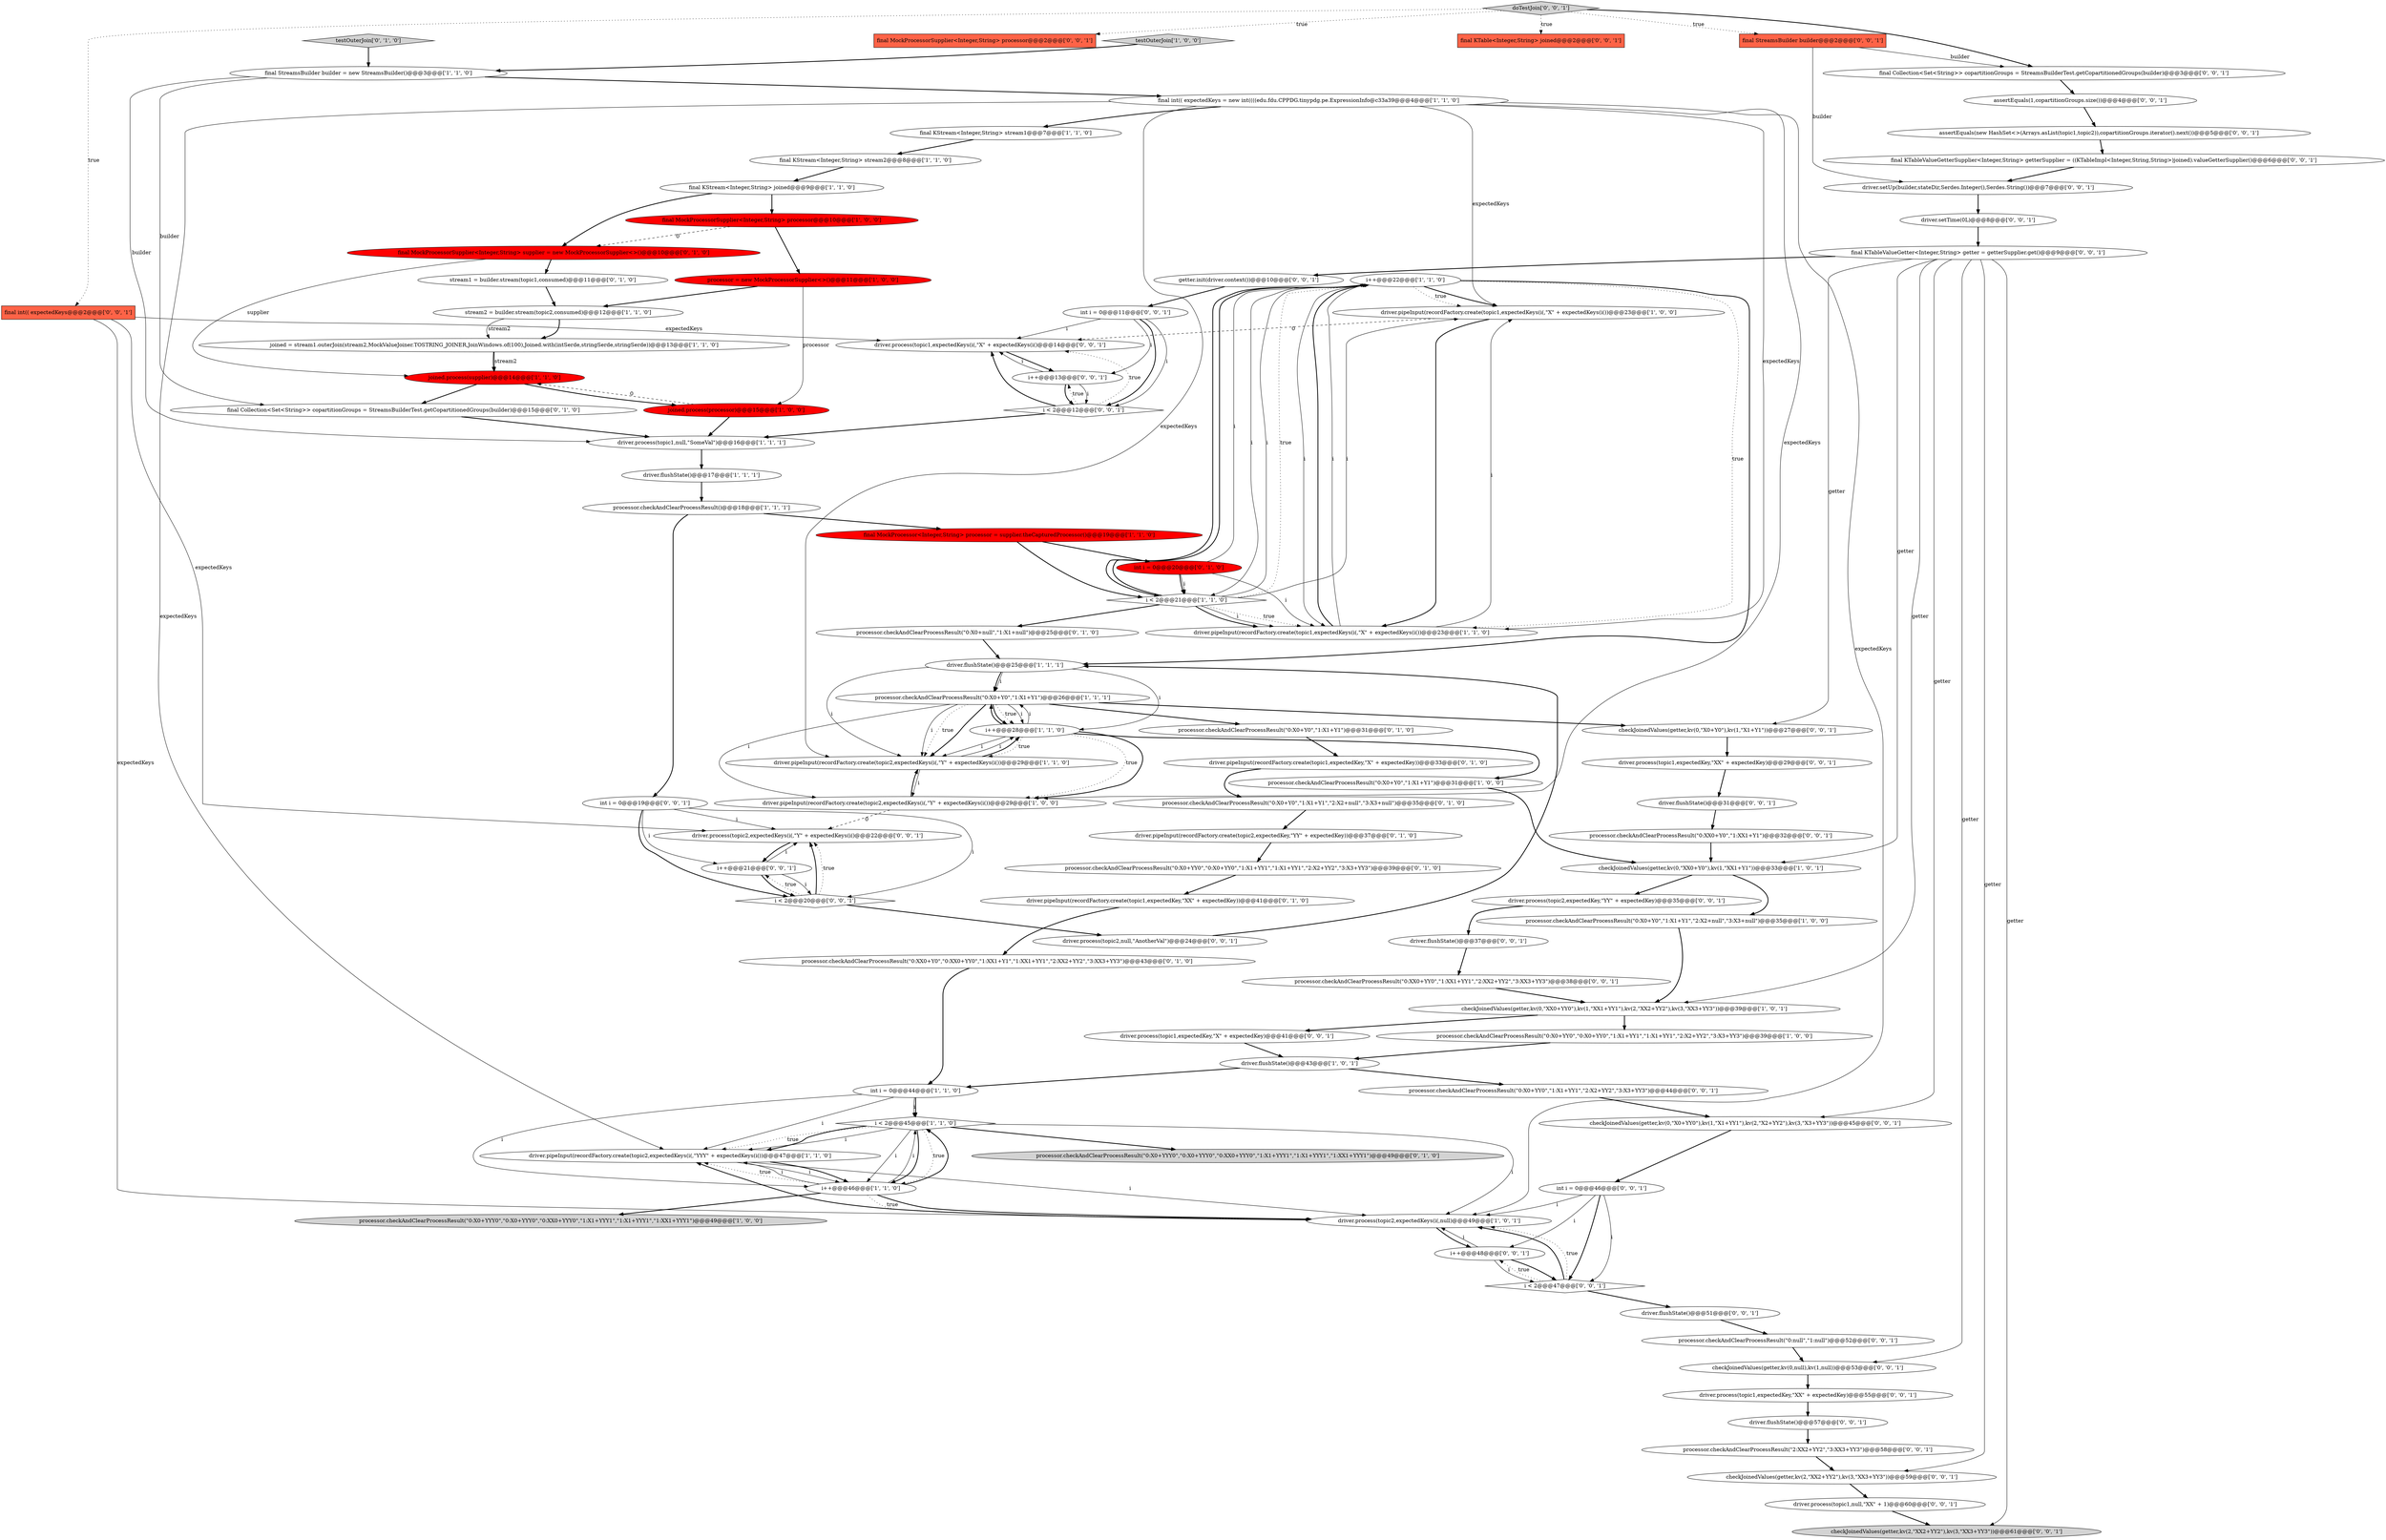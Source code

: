 digraph {
15 [style = filled, label = "i++@@@22@@@['1', '1', '0']", fillcolor = white, shape = ellipse image = "AAA0AAABBB1BBB"];
26 [style = filled, label = "processor.checkAndClearProcessResult(\"0:X0+Y0\",\"1:X1+Y1\")@@@26@@@['1', '1', '1']", fillcolor = white, shape = ellipse image = "AAA0AAABBB1BBB"];
40 [style = filled, label = "driver.pipeInput(recordFactory.create(topic1,expectedKey,\"X\" + expectedKey))@@@33@@@['0', '1', '0']", fillcolor = white, shape = ellipse image = "AAA0AAABBB2BBB"];
21 [style = filled, label = "driver.pipeInput(recordFactory.create(topic1,expectedKeys(i(,\"X\" + expectedKeys(i())@@@23@@@['1', '0', '0']", fillcolor = white, shape = ellipse image = "AAA0AAABBB1BBB"];
27 [style = filled, label = "driver.process(topic1,null,\"SomeVal\")@@@16@@@['1', '1', '1']", fillcolor = white, shape = ellipse image = "AAA0AAABBB1BBB"];
32 [style = filled, label = "processor.checkAndClearProcessResult(\"0:X0+Y0\",\"1:X1+Y1\",\"2:X2+null\",\"3:X3+null\")@@@35@@@['1', '0', '0']", fillcolor = white, shape = ellipse image = "AAA0AAABBB1BBB"];
34 [style = filled, label = "processor.checkAndClearProcessResult()@@@18@@@['1', '1', '1']", fillcolor = white, shape = ellipse image = "AAA0AAABBB1BBB"];
75 [style = filled, label = "final KTableValueGetterSupplier<Integer,String> getterSupplier = ((KTableImpl<Integer,String,String>)joined).valueGetterSupplier()@@@6@@@['0', '0', '1']", fillcolor = white, shape = ellipse image = "AAA0AAABBB3BBB"];
29 [style = filled, label = "i < 2@@@45@@@['1', '1', '0']", fillcolor = white, shape = diamond image = "AAA0AAABBB1BBB"];
78 [style = filled, label = "driver.process(topic1,null,\"XX\" + 1)@@@60@@@['0', '0', '1']", fillcolor = white, shape = ellipse image = "AAA0AAABBB3BBB"];
52 [style = filled, label = "driver.process(topic2,expectedKey,\"YY\" + expectedKey)@@@35@@@['0', '0', '1']", fillcolor = white, shape = ellipse image = "AAA0AAABBB3BBB"];
83 [style = filled, label = "checkJoinedValues(getter,kv(2,\"XX2+YY2\"),kv(3,\"XX3+YY3\"))@@@61@@@['0', '0', '1']", fillcolor = lightgray, shape = ellipse image = "AAA0AAABBB3BBB"];
85 [style = filled, label = "final StreamsBuilder builder@@@2@@@['0', '0', '1']", fillcolor = tomato, shape = box image = "AAA0AAABBB3BBB"];
79 [style = filled, label = "final int(( expectedKeys@@@2@@@['0', '0', '1']", fillcolor = tomato, shape = box image = "AAA0AAABBB3BBB"];
35 [style = filled, label = "processor.checkAndClearProcessResult(\"0:X0+YY0\",\"0:X0+YY0\",\"1:X1+YY1\",\"1:X1+YY1\",\"2:X2+YY2\",\"3:X3+YY3\")@@@39@@@['1', '0', '0']", fillcolor = white, shape = ellipse image = "AAA0AAABBB1BBB"];
36 [style = filled, label = "driver.flushState()@@@43@@@['1', '0', '1']", fillcolor = white, shape = ellipse image = "AAA0AAABBB1BBB"];
24 [style = filled, label = "stream2 = builder.stream(topic2,consumed)@@@12@@@['1', '1', '0']", fillcolor = white, shape = ellipse image = "AAA0AAABBB1BBB"];
71 [style = filled, label = "checkJoinedValues(getter,kv(0,\"X0+Y0\"),kv(1,\"X1+Y1\"))@@@27@@@['0', '0', '1']", fillcolor = white, shape = ellipse image = "AAA0AAABBB3BBB"];
9 [style = filled, label = "i++@@@28@@@['1', '1', '0']", fillcolor = white, shape = ellipse image = "AAA0AAABBB1BBB"];
55 [style = filled, label = "driver.process(topic2,null,\"AnotherVal\")@@@24@@@['0', '0', '1']", fillcolor = white, shape = ellipse image = "AAA0AAABBB3BBB"];
84 [style = filled, label = "driver.flushState()@@@31@@@['0', '0', '1']", fillcolor = white, shape = ellipse image = "AAA0AAABBB3BBB"];
31 [style = filled, label = "processor = new MockProcessorSupplier<>()@@@11@@@['1', '0', '0']", fillcolor = red, shape = ellipse image = "AAA1AAABBB1BBB"];
10 [style = filled, label = "driver.pipeInput(recordFactory.create(topic2,expectedKeys(i(,\"YYY\" + expectedKeys(i())@@@47@@@['1', '1', '0']", fillcolor = white, shape = ellipse image = "AAA0AAABBB1BBB"];
16 [style = filled, label = "final StreamsBuilder builder = new StreamsBuilder()@@@3@@@['1', '1', '0']", fillcolor = white, shape = ellipse image = "AAA0AAABBB1BBB"];
54 [style = filled, label = "i < 2@@@47@@@['0', '0', '1']", fillcolor = white, shape = diamond image = "AAA0AAABBB3BBB"];
7 [style = filled, label = "driver.flushState()@@@25@@@['1', '1', '1']", fillcolor = white, shape = ellipse image = "AAA0AAABBB1BBB"];
11 [style = filled, label = "final KStream<Integer,String> stream1@@@7@@@['1', '1', '0']", fillcolor = white, shape = ellipse image = "AAA0AAABBB1BBB"];
12 [style = filled, label = "driver.pipeInput(recordFactory.create(topic1,expectedKeys(i(,\"X\" + expectedKeys(i())@@@23@@@['1', '1', '0']", fillcolor = white, shape = ellipse image = "AAA0AAABBB1BBB"];
39 [style = filled, label = "driver.pipeInput(recordFactory.create(topic2,expectedKey,\"YY\" + expectedKey))@@@37@@@['0', '1', '0']", fillcolor = white, shape = ellipse image = "AAA0AAABBB2BBB"];
13 [style = filled, label = "checkJoinedValues(getter,kv(0,\"XX0+YY0\"),kv(1,\"XX1+YY1\"),kv(2,\"XX2+YY2\"),kv(3,\"XX3+YY3\"))@@@39@@@['1', '0', '1']", fillcolor = white, shape = ellipse image = "AAA0AAABBB1BBB"];
30 [style = filled, label = "joined.process(processor)@@@15@@@['1', '0', '0']", fillcolor = red, shape = ellipse image = "AAA1AAABBB1BBB"];
59 [style = filled, label = "processor.checkAndClearProcessResult(\"0:XX0+YY0\",\"1:XX1+YY1\",\"2:XX2+YY2\",\"3:XX3+YY3\")@@@38@@@['0', '0', '1']", fillcolor = white, shape = ellipse image = "AAA0AAABBB3BBB"];
5 [style = filled, label = "testOuterJoin['1', '0', '0']", fillcolor = lightgray, shape = diamond image = "AAA0AAABBB1BBB"];
64 [style = filled, label = "driver.process(topic1,expectedKey,\"XX\" + expectedKey)@@@29@@@['0', '0', '1']", fillcolor = white, shape = ellipse image = "AAA0AAABBB3BBB"];
58 [style = filled, label = "i++@@@21@@@['0', '0', '1']", fillcolor = white, shape = ellipse image = "AAA0AAABBB3BBB"];
76 [style = filled, label = "i < 2@@@12@@@['0', '0', '1']", fillcolor = white, shape = diamond image = "AAA0AAABBB3BBB"];
42 [style = filled, label = "driver.pipeInput(recordFactory.create(topic1,expectedKey,\"XX\" + expectedKey))@@@41@@@['0', '1', '0']", fillcolor = white, shape = ellipse image = "AAA0AAABBB2BBB"];
53 [style = filled, label = "checkJoinedValues(getter,kv(2,\"XX2+YY2\"),kv(3,\"XX3+YY3\"))@@@59@@@['0', '0', '1']", fillcolor = white, shape = ellipse image = "AAA0AAABBB3BBB"];
81 [style = filled, label = "driver.flushState()@@@37@@@['0', '0', '1']", fillcolor = white, shape = ellipse image = "AAA0AAABBB3BBB"];
56 [style = filled, label = "driver.process(topic1,expectedKey,\"X\" + expectedKey)@@@41@@@['0', '0', '1']", fillcolor = white, shape = ellipse image = "AAA0AAABBB3BBB"];
19 [style = filled, label = "processor.checkAndClearProcessResult(\"0:X0+Y0\",\"1:X1+Y1\")@@@31@@@['1', '0', '0']", fillcolor = white, shape = ellipse image = "AAA0AAABBB1BBB"];
89 [style = filled, label = "final KTableValueGetter<Integer,String> getter = getterSupplier.get()@@@9@@@['0', '0', '1']", fillcolor = white, shape = ellipse image = "AAA0AAABBB3BBB"];
46 [style = filled, label = "int i = 0@@@20@@@['0', '1', '0']", fillcolor = red, shape = ellipse image = "AAA1AAABBB2BBB"];
48 [style = filled, label = "stream1 = builder.stream(topic1,consumed)@@@11@@@['0', '1', '0']", fillcolor = white, shape = ellipse image = "AAA0AAABBB2BBB"];
49 [style = filled, label = "processor.checkAndClearProcessResult(\"0:X0+null\",\"1:X1+null\")@@@25@@@['0', '1', '0']", fillcolor = white, shape = ellipse image = "AAA0AAABBB2BBB"];
63 [style = filled, label = "doTestJoin['0', '0', '1']", fillcolor = lightgray, shape = diamond image = "AAA0AAABBB3BBB"];
45 [style = filled, label = "final MockProcessorSupplier<Integer,String> supplier = new MockProcessorSupplier<>()@@@10@@@['0', '1', '0']", fillcolor = red, shape = ellipse image = "AAA1AAABBB2BBB"];
3 [style = filled, label = "final MockProcessor<Integer,String> processor = supplier.theCapturedProcessor()@@@19@@@['1', '1', '0']", fillcolor = red, shape = ellipse image = "AAA1AAABBB1BBB"];
44 [style = filled, label = "processor.checkAndClearProcessResult(\"0:X0+Y0\",\"1:X1+Y1\",\"2:X2+null\",\"3:X3+null\")@@@35@@@['0', '1', '0']", fillcolor = white, shape = ellipse image = "AAA0AAABBB2BBB"];
23 [style = filled, label = "driver.pipeInput(recordFactory.create(topic2,expectedKeys(i(,\"Y\" + expectedKeys(i())@@@29@@@['1', '0', '0']", fillcolor = white, shape = ellipse image = "AAA0AAABBB1BBB"];
33 [style = filled, label = "int i = 0@@@44@@@['1', '1', '0']", fillcolor = white, shape = ellipse image = "AAA0AAABBB1BBB"];
87 [style = filled, label = "final MockProcessorSupplier<Integer,String> processor@@@2@@@['0', '0', '1']", fillcolor = tomato, shape = box image = "AAA0AAABBB3BBB"];
67 [style = filled, label = "driver.process(topic1,expectedKey,\"XX\" + expectedKey)@@@55@@@['0', '0', '1']", fillcolor = white, shape = ellipse image = "AAA0AAABBB3BBB"];
68 [style = filled, label = "assertEquals(1,copartitionGroups.size())@@@4@@@['0', '0', '1']", fillcolor = white, shape = ellipse image = "AAA0AAABBB3BBB"];
0 [style = filled, label = "final int(( expectedKeys = new int((((edu.fdu.CPPDG.tinypdg.pe.ExpressionInfo@c33a39@@@4@@@['1', '1', '0']", fillcolor = white, shape = ellipse image = "AAA0AAABBB1BBB"];
4 [style = filled, label = "i++@@@46@@@['1', '1', '0']", fillcolor = white, shape = ellipse image = "AAA0AAABBB1BBB"];
18 [style = filled, label = "final KStream<Integer,String> stream2@@@8@@@['1', '1', '0']", fillcolor = white, shape = ellipse image = "AAA0AAABBB1BBB"];
22 [style = filled, label = "driver.pipeInput(recordFactory.create(topic2,expectedKeys(i(,\"Y\" + expectedKeys(i())@@@29@@@['1', '1', '0']", fillcolor = white, shape = ellipse image = "AAA0AAABBB1BBB"];
77 [style = filled, label = "final Collection<Set<String>> copartitionGroups = StreamsBuilderTest.getCopartitionedGroups(builder)@@@3@@@['0', '0', '1']", fillcolor = white, shape = ellipse image = "AAA0AAABBB3BBB"];
60 [style = filled, label = "driver.setTime(0L)@@@8@@@['0', '0', '1']", fillcolor = white, shape = ellipse image = "AAA0AAABBB3BBB"];
20 [style = filled, label = "joined = stream1.outerJoin(stream2,MockValueJoiner.TOSTRING_JOINER,JoinWindows.of(100),Joined.with(intSerde,stringSerde,stringSerde))@@@13@@@['1', '1', '0']", fillcolor = white, shape = ellipse image = "AAA0AAABBB1BBB"];
65 [style = filled, label = "checkJoinedValues(getter,kv(0,\"X0+YY0\"),kv(1,\"X1+YY1\"),kv(2,\"X2+YY2\"),kv(3,\"X3+YY3\"))@@@45@@@['0', '0', '1']", fillcolor = white, shape = ellipse image = "AAA0AAABBB3BBB"];
91 [style = filled, label = "i++@@@13@@@['0', '0', '1']", fillcolor = white, shape = ellipse image = "AAA0AAABBB3BBB"];
88 [style = filled, label = "checkJoinedValues(getter,kv(0,null),kv(1,null))@@@53@@@['0', '0', '1']", fillcolor = white, shape = ellipse image = "AAA0AAABBB3BBB"];
6 [style = filled, label = "final MockProcessorSupplier<Integer,String> processor@@@10@@@['1', '0', '0']", fillcolor = red, shape = ellipse image = "AAA1AAABBB1BBB"];
69 [style = filled, label = "getter.init(driver.context())@@@10@@@['0', '0', '1']", fillcolor = white, shape = ellipse image = "AAA0AAABBB3BBB"];
72 [style = filled, label = "int i = 0@@@46@@@['0', '0', '1']", fillcolor = white, shape = ellipse image = "AAA0AAABBB3BBB"];
51 [style = filled, label = "final KTable<Integer,String> joined@@@2@@@['0', '0', '1']", fillcolor = tomato, shape = box image = "AAA0AAABBB3BBB"];
86 [style = filled, label = "driver.process(topic2,expectedKeys(i(,\"Y\" + expectedKeys(i()@@@22@@@['0', '0', '1']", fillcolor = white, shape = ellipse image = "AAA0AAABBB3BBB"];
28 [style = filled, label = "checkJoinedValues(getter,kv(0,\"XX0+Y0\"),kv(1,\"XX1+Y1\"))@@@33@@@['1', '0', '1']", fillcolor = white, shape = ellipse image = "AAA0AAABBB1BBB"];
93 [style = filled, label = "driver.setUp(builder,stateDir,Serdes.Integer(),Serdes.String())@@@7@@@['0', '0', '1']", fillcolor = white, shape = ellipse image = "AAA0AAABBB3BBB"];
2 [style = filled, label = "processor.checkAndClearProcessResult(\"0:X0+YYY0\",\"0:X0+YYY0\",\"0:XX0+YYY0\",\"1:X1+YYY1\",\"1:X1+YYY1\",\"1:XX1+YYY1\")@@@49@@@['1', '0', '0']", fillcolor = lightgray, shape = ellipse image = "AAA0AAABBB1BBB"];
73 [style = filled, label = "driver.process(topic1,expectedKeys(i(,\"X\" + expectedKeys(i()@@@14@@@['0', '0', '1']", fillcolor = white, shape = ellipse image = "AAA0AAABBB3BBB"];
90 [style = filled, label = "processor.checkAndClearProcessResult(\"0:null\",\"1:null\")@@@52@@@['0', '0', '1']", fillcolor = white, shape = ellipse image = "AAA0AAABBB3BBB"];
14 [style = filled, label = "final KStream<Integer,String> joined@@@9@@@['1', '1', '0']", fillcolor = white, shape = ellipse image = "AAA0AAABBB1BBB"];
57 [style = filled, label = "driver.flushState()@@@57@@@['0', '0', '1']", fillcolor = white, shape = ellipse image = "AAA0AAABBB3BBB"];
74 [style = filled, label = "int i = 0@@@19@@@['0', '0', '1']", fillcolor = white, shape = ellipse image = "AAA0AAABBB3BBB"];
94 [style = filled, label = "processor.checkAndClearProcessResult(\"2:XX2+YY2\",\"3:XX3+YY3\")@@@58@@@['0', '0', '1']", fillcolor = white, shape = ellipse image = "AAA0AAABBB3BBB"];
43 [style = filled, label = "testOuterJoin['0', '1', '0']", fillcolor = lightgray, shape = diamond image = "AAA0AAABBB2BBB"];
38 [style = filled, label = "processor.checkAndClearProcessResult(\"0:X0+YY0\",\"0:X0+YY0\",\"1:X1+YY1\",\"1:X1+YY1\",\"2:X2+YY2\",\"3:X3+YY3\")@@@39@@@['0', '1', '0']", fillcolor = white, shape = ellipse image = "AAA0AAABBB2BBB"];
82 [style = filled, label = "i < 2@@@20@@@['0', '0', '1']", fillcolor = white, shape = diamond image = "AAA0AAABBB3BBB"];
37 [style = filled, label = "processor.checkAndClearProcessResult(\"0:X0+YYY0\",\"0:X0+YYY0\",\"0:XX0+YYY0\",\"1:X1+YYY1\",\"1:X1+YYY1\",\"1:XX1+YYY1\")@@@49@@@['0', '1', '0']", fillcolor = lightgray, shape = ellipse image = "AAA0AAABBB2BBB"];
92 [style = filled, label = "driver.flushState()@@@51@@@['0', '0', '1']", fillcolor = white, shape = ellipse image = "AAA0AAABBB3BBB"];
1 [style = filled, label = "i < 2@@@21@@@['1', '1', '0']", fillcolor = white, shape = diamond image = "AAA0AAABBB1BBB"];
61 [style = filled, label = "processor.checkAndClearProcessResult(\"0:XX0+Y0\",\"1:XX1+Y1\")@@@32@@@['0', '0', '1']", fillcolor = white, shape = ellipse image = "AAA0AAABBB3BBB"];
70 [style = filled, label = "processor.checkAndClearProcessResult(\"0:X0+YY0\",\"1:X1+YY1\",\"2:X2+YY2\",\"3:X3+YY3\")@@@44@@@['0', '0', '1']", fillcolor = white, shape = ellipse image = "AAA0AAABBB3BBB"];
80 [style = filled, label = "assertEquals(new HashSet<>(Arrays.asList(topic1,topic2)),copartitionGroups.iterator().next())@@@5@@@['0', '0', '1']", fillcolor = white, shape = ellipse image = "AAA0AAABBB3BBB"];
50 [style = filled, label = "processor.checkAndClearProcessResult(\"0:XX0+Y0\",\"0:XX0+YY0\",\"1:XX1+Y1\",\"1:XX1+YY1\",\"2:XX2+YY2\",\"3:XX3+YY3\")@@@43@@@['0', '1', '0']", fillcolor = white, shape = ellipse image = "AAA0AAABBB2BBB"];
41 [style = filled, label = "final Collection<Set<String>> copartitionGroups = StreamsBuilderTest.getCopartitionedGroups(builder)@@@15@@@['0', '1', '0']", fillcolor = white, shape = ellipse image = "AAA0AAABBB2BBB"];
25 [style = filled, label = "driver.flushState()@@@17@@@['1', '1', '1']", fillcolor = white, shape = ellipse image = "AAA0AAABBB1BBB"];
17 [style = filled, label = "joined.process(supplier)@@@14@@@['1', '1', '0']", fillcolor = red, shape = ellipse image = "AAA1AAABBB1BBB"];
47 [style = filled, label = "processor.checkAndClearProcessResult(\"0:X0+Y0\",\"1:X1+Y1\")@@@31@@@['0', '1', '0']", fillcolor = white, shape = ellipse image = "AAA0AAABBB2BBB"];
62 [style = filled, label = "int i = 0@@@11@@@['0', '0', '1']", fillcolor = white, shape = ellipse image = "AAA0AAABBB3BBB"];
8 [style = filled, label = "driver.process(topic2,expectedKeys(i(,null)@@@49@@@['1', '0', '1']", fillcolor = white, shape = ellipse image = "AAA0AAABBB1BBB"];
66 [style = filled, label = "i++@@@48@@@['0', '0', '1']", fillcolor = white, shape = ellipse image = "AAA0AAABBB3BBB"];
8->10 [style = bold, label=""];
16->0 [style = bold, label=""];
88->67 [style = bold, label=""];
90->88 [style = bold, label=""];
84->61 [style = bold, label=""];
76->27 [style = bold, label=""];
25->34 [style = bold, label=""];
74->82 [style = bold, label=""];
15->21 [style = bold, label=""];
70->65 [style = bold, label=""];
9->26 [style = solid, label="i"];
4->29 [style = solid, label="i"];
62->76 [style = bold, label=""];
79->8 [style = solid, label="expectedKeys"];
26->9 [style = bold, label=""];
74->86 [style = solid, label="i"];
26->22 [style = dotted, label="true"];
15->21 [style = dotted, label="true"];
38->42 [style = bold, label=""];
36->33 [style = bold, label=""];
45->48 [style = bold, label=""];
26->22 [style = bold, label=""];
7->9 [style = solid, label="i"];
22->9 [style = solid, label="i"];
7->26 [style = bold, label=""];
9->26 [style = bold, label=""];
66->8 [style = solid, label="i"];
92->90 [style = bold, label=""];
76->73 [style = bold, label=""];
63->85 [style = dotted, label="true"];
23->22 [style = bold, label=""];
89->83 [style = solid, label="getter"];
54->92 [style = bold, label=""];
28->52 [style = bold, label=""];
89->65 [style = solid, label="getter"];
71->64 [style = bold, label=""];
1->12 [style = dotted, label="true"];
58->82 [style = solid, label="i"];
1->12 [style = bold, label=""];
39->38 [style = bold, label=""];
67->57 [style = bold, label=""];
4->8 [style = bold, label=""];
20->17 [style = solid, label="stream2"];
19->28 [style = bold, label=""];
66->54 [style = solid, label="i"];
79->73 [style = solid, label="expectedKeys"];
27->25 [style = bold, label=""];
48->24 [style = bold, label=""];
53->78 [style = bold, label=""];
26->22 [style = solid, label="i"];
29->10 [style = solid, label="i"];
85->77 [style = solid, label="builder"];
64->84 [style = bold, label=""];
91->76 [style = solid, label="i"];
3->46 [style = bold, label=""];
43->16 [style = bold, label=""];
89->53 [style = solid, label="getter"];
89->88 [style = solid, label="getter"];
89->13 [style = solid, label="getter"];
10->8 [style = solid, label="i"];
58->86 [style = solid, label="i"];
81->59 [style = bold, label=""];
17->41 [style = bold, label=""];
45->17 [style = solid, label="supplier"];
22->9 [style = bold, label=""];
30->27 [style = bold, label=""];
26->47 [style = bold, label=""];
68->80 [style = bold, label=""];
1->49 [style = bold, label=""];
29->8 [style = solid, label="i"];
4->2 [style = bold, label=""];
62->76 [style = solid, label="i"];
26->9 [style = dotted, label="true"];
34->74 [style = bold, label=""];
11->18 [style = bold, label=""];
69->62 [style = bold, label=""];
66->54 [style = bold, label=""];
33->29 [style = bold, label=""];
24->20 [style = bold, label=""];
86->58 [style = bold, label=""];
26->23 [style = solid, label="i"];
6->45 [style = dashed, label="0"];
65->72 [style = bold, label=""];
85->93 [style = solid, label="builder"];
55->7 [style = bold, label=""];
1->15 [style = dotted, label="true"];
62->91 [style = solid, label="i"];
1->12 [style = solid, label="i"];
52->81 [style = bold, label=""];
63->79 [style = dotted, label="true"];
15->12 [style = dotted, label="true"];
63->77 [style = bold, label=""];
16->27 [style = solid, label="builder"];
61->28 [style = bold, label=""];
94->53 [style = bold, label=""];
74->82 [style = solid, label="i"];
14->6 [style = bold, label=""];
36->70 [style = bold, label=""];
33->4 [style = solid, label="i"];
82->86 [style = bold, label=""];
0->22 [style = solid, label="expectedKeys"];
29->10 [style = dotted, label="true"];
29->4 [style = dotted, label="true"];
0->23 [style = solid, label="expectedKeys"];
82->86 [style = dotted, label="true"];
56->36 [style = bold, label=""];
41->27 [style = bold, label=""];
3->1 [style = bold, label=""];
60->89 [style = bold, label=""];
47->40 [style = bold, label=""];
72->54 [style = solid, label="i"];
4->10 [style = dotted, label="true"];
12->15 [style = solid, label="i"];
31->24 [style = bold, label=""];
76->73 [style = dotted, label="true"];
30->17 [style = dashed, label="0"];
0->11 [style = bold, label=""];
4->29 [style = bold, label=""];
29->37 [style = bold, label=""];
77->68 [style = bold, label=""];
0->10 [style = solid, label="expectedKeys"];
74->58 [style = solid, label="i"];
1->15 [style = solid, label="i"];
22->23 [style = solid, label="i"];
28->32 [style = bold, label=""];
21->12 [style = bold, label=""];
21->73 [style = dashed, label="0"];
5->16 [style = bold, label=""];
82->58 [style = dotted, label="true"];
15->1 [style = solid, label="i"];
54->8 [style = bold, label=""];
9->23 [style = dotted, label="true"];
0->8 [style = solid, label="expectedKeys"];
73->91 [style = bold, label=""];
49->7 [style = bold, label=""];
1->21 [style = solid, label="i"];
26->71 [style = bold, label=""];
9->19 [style = bold, label=""];
29->10 [style = bold, label=""];
82->55 [style = bold, label=""];
72->66 [style = solid, label="i"];
50->33 [style = bold, label=""];
63->51 [style = dotted, label="true"];
9->22 [style = dotted, label="true"];
8->66 [style = bold, label=""];
24->20 [style = solid, label="stream2"];
63->87 [style = dotted, label="true"];
40->44 [style = bold, label=""];
15->1 [style = bold, label=""];
72->8 [style = solid, label="i"];
80->75 [style = bold, label=""];
46->12 [style = solid, label="i"];
29->4 [style = bold, label=""];
20->17 [style = bold, label=""];
42->50 [style = bold, label=""];
91->73 [style = solid, label="i"];
9->22 [style = solid, label="i"];
15->7 [style = bold, label=""];
46->1 [style = solid, label="i"];
7->22 [style = solid, label="i"];
89->69 [style = bold, label=""];
0->12 [style = solid, label="expectedKeys"];
1->15 [style = bold, label=""];
91->76 [style = bold, label=""];
12->15 [style = bold, label=""];
4->8 [style = dotted, label="true"];
72->54 [style = bold, label=""];
89->71 [style = solid, label="getter"];
17->30 [style = bold, label=""];
78->83 [style = bold, label=""];
10->4 [style = solid, label="i"];
14->45 [style = bold, label=""];
44->39 [style = bold, label=""];
15->12 [style = solid, label="i"];
54->8 [style = dotted, label="true"];
33->10 [style = solid, label="i"];
93->60 [style = bold, label=""];
9->23 [style = bold, label=""];
29->4 [style = solid, label="i"];
62->73 [style = solid, label="i"];
54->66 [style = dotted, label="true"];
26->9 [style = solid, label="i"];
13->56 [style = bold, label=""];
6->31 [style = bold, label=""];
16->41 [style = solid, label="builder"];
0->21 [style = solid, label="expectedKeys"];
46->1 [style = bold, label=""];
34->3 [style = bold, label=""];
57->94 [style = bold, label=""];
33->29 [style = solid, label="i"];
23->86 [style = dashed, label="0"];
59->13 [style = bold, label=""];
4->10 [style = solid, label="i"];
79->86 [style = solid, label="expectedKeys"];
10->4 [style = bold, label=""];
75->93 [style = bold, label=""];
12->21 [style = solid, label="i"];
89->28 [style = solid, label="getter"];
35->36 [style = bold, label=""];
32->13 [style = bold, label=""];
58->82 [style = bold, label=""];
13->35 [style = bold, label=""];
76->91 [style = dotted, label="true"];
18->14 [style = bold, label=""];
46->15 [style = solid, label="i"];
7->26 [style = solid, label="i"];
31->30 [style = solid, label="processor"];
}
